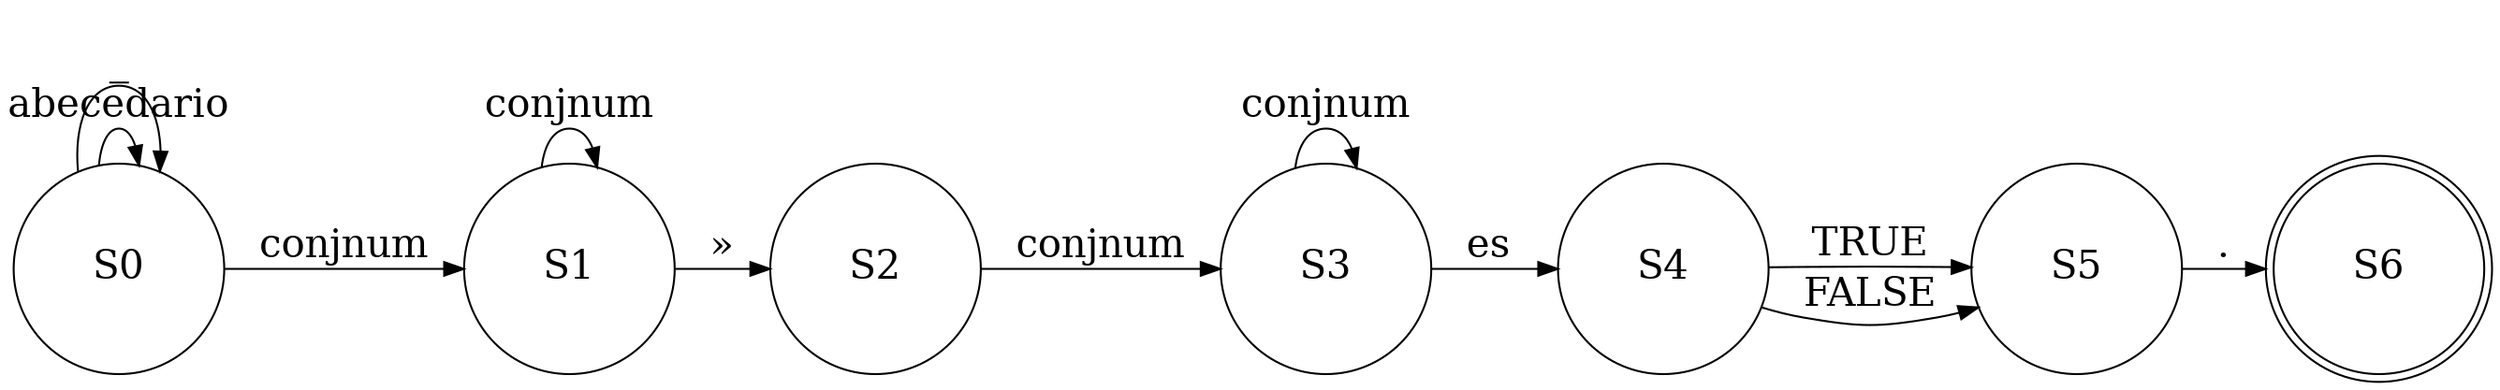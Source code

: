 digraph {
overlap = false;
splines = true;
rankdir = LR;
node [shape=circle, height=0.5, width=1.5, fontsize=20];
edge [fontsize=20];
graph[dpi=90];

"S0" [label="S0"];
"S1" [label="S1"];
"S2" [label="S2"];
"S3" [label="S3"];
"S4" [label="S4"];
"S5" [label="S5"];
"S6" [label="S6", peripheries=2];
"S0" -> "S0"[label="abecedario"];"S0" -> "S0"[label="_"];"S0" -> "S1"[label="conjnum"];"S1" -> "S1"[label="conjnum"];"S1" -> "S2"[label="»"];"S2" -> "S3"[label="conjnum"];"S3" -> "S3"[label="conjnum"];"S3" -> "S4"[label="es "];"S4" -> "S5"[label="TRUE"];"S4" -> "S5"[label="FALSE"];"S5" -> "S6"[label="."];}